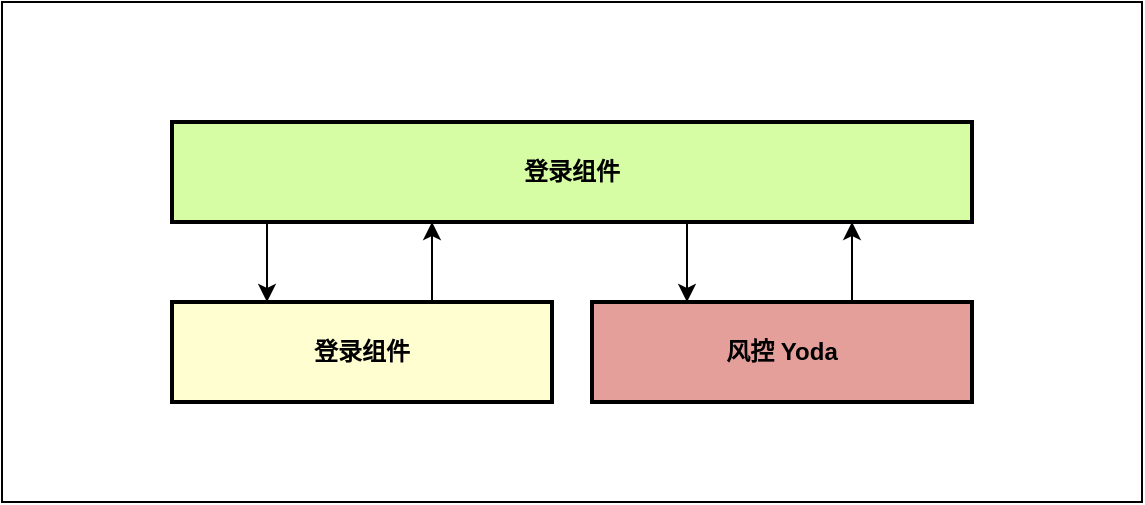 <mxfile version="21.0.8" type="github">
  <diagram name="第 1 页" id="fgFBpLy97ZoZ0_dhOQx1">
    <mxGraphModel dx="1286" dy="663" grid="1" gridSize="10" guides="1" tooltips="1" connect="1" arrows="1" fold="1" page="1" pageScale="1" pageWidth="827" pageHeight="1169" math="0" shadow="0">
      <root>
        <mxCell id="0" />
        <mxCell id="1" parent="0" />
        <mxCell id="EUFVMXZ9nCI2H6CG9Nds-2" value="" style="rounded=0;whiteSpace=wrap;html=1;fillColor=none;" vertex="1" parent="1">
          <mxGeometry x="155" y="60" width="570" height="250" as="geometry" />
        </mxCell>
        <mxCell id="EUFVMXZ9nCI2H6CG9Nds-5" style="edgeStyle=orthogonalEdgeStyle;rounded=0;orthogonalLoop=1;jettySize=auto;html=1;entryX=0.25;entryY=0;entryDx=0;entryDy=0;" edge="1" parent="1" source="EUFVMXZ9nCI2H6CG9Nds-1" target="EUFVMXZ9nCI2H6CG9Nds-3">
          <mxGeometry relative="1" as="geometry">
            <Array as="points">
              <mxPoint x="288" y="205" />
            </Array>
          </mxGeometry>
        </mxCell>
        <mxCell id="EUFVMXZ9nCI2H6CG9Nds-8" style="edgeStyle=orthogonalEdgeStyle;rounded=0;orthogonalLoop=1;jettySize=auto;html=1;entryX=0.25;entryY=0;entryDx=0;entryDy=0;" edge="1" parent="1" source="EUFVMXZ9nCI2H6CG9Nds-1" target="EUFVMXZ9nCI2H6CG9Nds-4">
          <mxGeometry relative="1" as="geometry">
            <Array as="points">
              <mxPoint x="498" y="190" />
            </Array>
          </mxGeometry>
        </mxCell>
        <mxCell id="EUFVMXZ9nCI2H6CG9Nds-1" value="&lt;b&gt;登录组件&lt;/b&gt;" style="rounded=0;whiteSpace=wrap;html=1;fillColor=#d6fda4;strokeWidth=2;" vertex="1" parent="1">
          <mxGeometry x="240" y="120" width="400" height="50" as="geometry" />
        </mxCell>
        <mxCell id="EUFVMXZ9nCI2H6CG9Nds-7" style="edgeStyle=orthogonalEdgeStyle;rounded=0;orthogonalLoop=1;jettySize=auto;html=1;" edge="1" parent="1" source="EUFVMXZ9nCI2H6CG9Nds-3" target="EUFVMXZ9nCI2H6CG9Nds-1">
          <mxGeometry relative="1" as="geometry">
            <Array as="points">
              <mxPoint x="370" y="200" />
              <mxPoint x="370" y="200" />
            </Array>
          </mxGeometry>
        </mxCell>
        <mxCell id="EUFVMXZ9nCI2H6CG9Nds-3" value="&lt;b&gt;登录组件&lt;/b&gt;" style="rounded=0;whiteSpace=wrap;html=1;fillColor=#fffed1;strokeWidth=2;" vertex="1" parent="1">
          <mxGeometry x="240" y="210" width="190" height="50" as="geometry" />
        </mxCell>
        <mxCell id="EUFVMXZ9nCI2H6CG9Nds-4" value="&lt;b&gt;风控 Yoda&lt;/b&gt;" style="rounded=0;whiteSpace=wrap;html=1;fillColor=#e49f9a;strokeWidth=2;" vertex="1" parent="1">
          <mxGeometry x="450" y="210" width="190" height="50" as="geometry" />
        </mxCell>
        <mxCell id="EUFVMXZ9nCI2H6CG9Nds-14" style="edgeStyle=orthogonalEdgeStyle;rounded=0;orthogonalLoop=1;jettySize=auto;html=1;" edge="1" parent="1">
          <mxGeometry relative="1" as="geometry">
            <mxPoint x="580" y="210" as="sourcePoint" />
            <mxPoint x="580" y="170" as="targetPoint" />
            <Array as="points">
              <mxPoint x="580" y="190" />
              <mxPoint x="580" y="190" />
            </Array>
          </mxGeometry>
        </mxCell>
      </root>
    </mxGraphModel>
  </diagram>
</mxfile>
